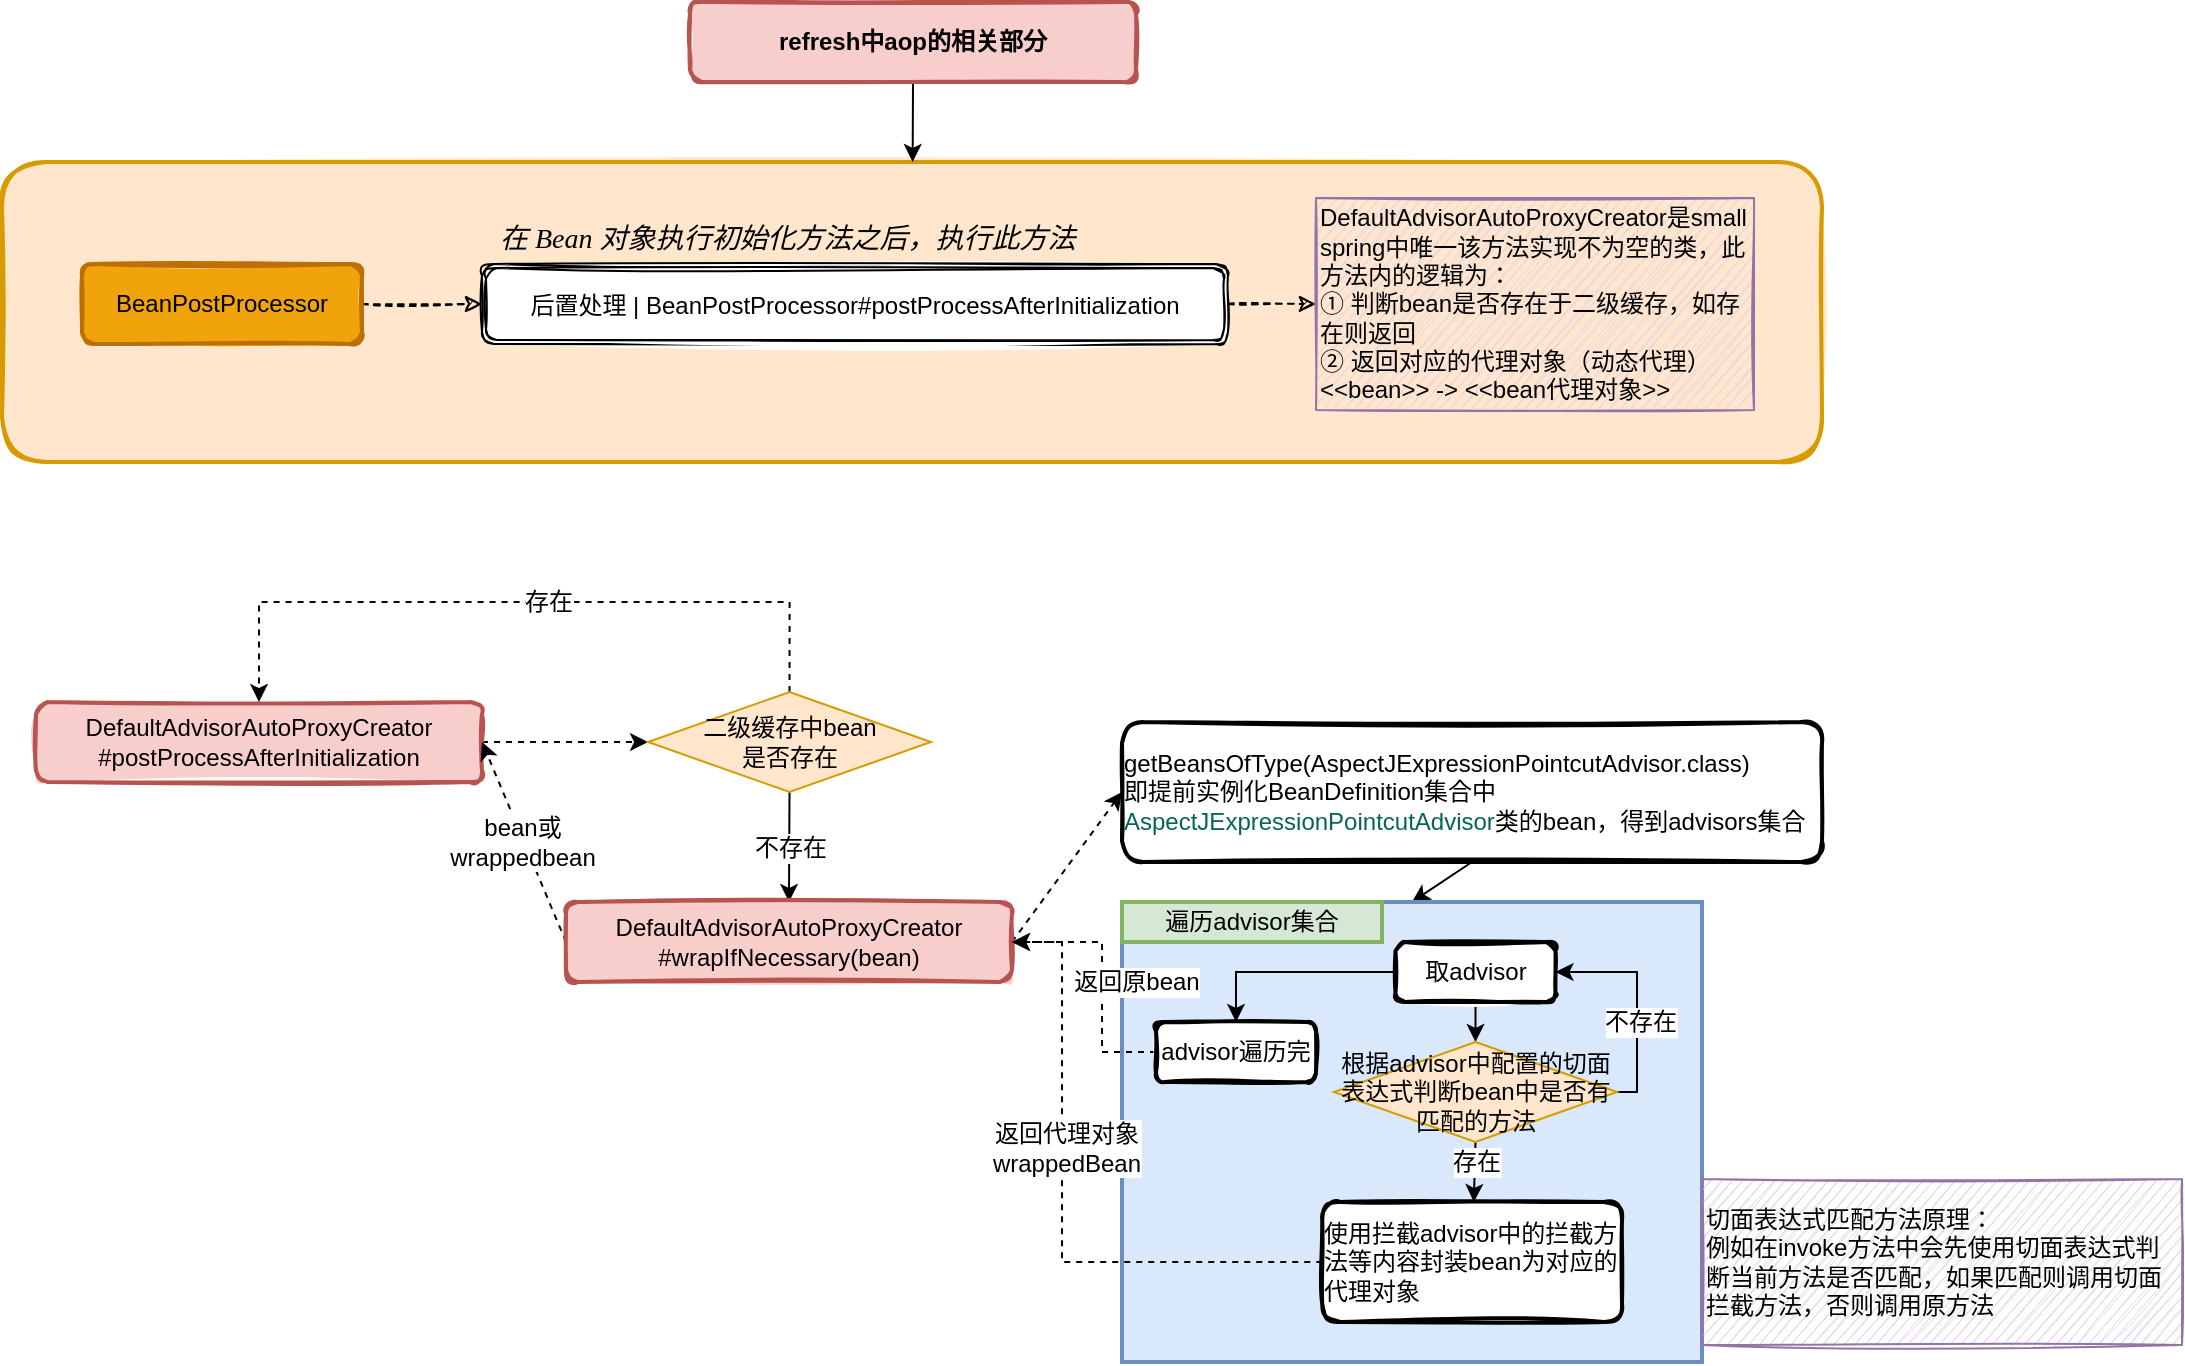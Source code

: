 <mxfile>
    <diagram id="mrYvHIfvpDnxKjZ0bRma" name="第 1 页">
        <mxGraphModel dx="1055" dy="609" grid="1" gridSize="10" guides="1" tooltips="1" connect="1" arrows="1" fold="1" page="1" pageScale="1" pageWidth="827" pageHeight="1169" math="0" shadow="0">
            <root>
                <mxCell id="0"/>
                <mxCell id="1" parent="0"/>
                <mxCell id="10" value="" style="rounded=1;whiteSpace=wrap;html=1;strokeWidth=2;fillWeight=4;hachureGap=8;hachureAngle=45;fillColor=#ffe6cc;sketch=1;fillStyle=solid;strokeColor=#d79b00;" vertex="1" parent="1">
                    <mxGeometry x="20" y="120" width="910" height="150" as="geometry"/>
                </mxCell>
                <mxCell id="11" style="html=1;exitX=0.5;exitY=1;exitDx=0;exitDy=0;" edge="1" parent="1" source="2" target="10">
                    <mxGeometry relative="1" as="geometry"/>
                </mxCell>
                <mxCell id="2" value="&lt;b&gt;refresh中aop的相关部分&lt;/b&gt;" style="rounded=1;whiteSpace=wrap;html=1;strokeWidth=2;fillWeight=4;hachureGap=8;hachureAngle=45;fillColor=#f8cecc;sketch=1;fillStyle=solid;strokeColor=#b85450;" vertex="1" parent="1">
                    <mxGeometry x="364" y="40" width="223" height="40" as="geometry"/>
                </mxCell>
                <mxCell id="3" style="edgeStyle=none;rounded=0;sketch=1;orthogonalLoop=1;jettySize=auto;html=1;exitX=1;exitY=0.5;exitDx=0;exitDy=0;entryX=0;entryY=0.5;entryDx=0;entryDy=0;fontColor=#FFFFFF;dashed=1;" edge="1" parent="1" source="4" target="6">
                    <mxGeometry relative="1" as="geometry"/>
                </mxCell>
                <mxCell id="4" value="&lt;span style=&quot;text-align: left;&quot;&gt;BeanPostProcessor&lt;/span&gt;" style="rounded=1;whiteSpace=wrap;html=1;strokeWidth=2;fillWeight=4;hachureGap=8;hachureAngle=45;fillColor=#f0a30a;sketch=1;fillStyle=solid;strokeColor=#BD7000;fontColor=#000000;" vertex="1" parent="1">
                    <mxGeometry x="60" y="171.0" width="140" height="40" as="geometry"/>
                </mxCell>
                <mxCell id="5" style="edgeStyle=none;sketch=1;html=1;exitX=1;exitY=0.5;exitDx=0;exitDy=0;entryX=0;entryY=0.5;entryDx=0;entryDy=0;dashed=1;" edge="1" parent="1" source="6" target="8">
                    <mxGeometry relative="1" as="geometry"/>
                </mxCell>
                <mxCell id="6" value="&lt;pre style=&quot;font-size: 14px&quot;&gt;&lt;span style=&quot;font-family: &amp;#34;helvetica&amp;#34; ; font-size: 12px&quot;&gt;后置处理 | BeanPostProcessor#postProcessAfterInitialization&lt;/span&gt;&lt;br&gt;&lt;/pre&gt;" style="shape=ext;double=1;rounded=1;whiteSpace=wrap;html=1;shadow=0;labelBackgroundColor=none;sketch=1;gradientDirection=south;" vertex="1" parent="1">
                    <mxGeometry x="260" y="171.0" width="373" height="40" as="geometry"/>
                </mxCell>
                <mxCell id="7" value="&lt;pre style=&quot;font-family: 宋体; font-size: 10.5pt;&quot;&gt;&lt;span style=&quot;font-style: italic;&quot;&gt;在 Bean 对象执行初始化方法之后，执行此方法&lt;/span&gt;&lt;/pre&gt;" style="text;whiteSpace=wrap;html=1;labelBackgroundColor=none;" vertex="1" parent="1">
                    <mxGeometry x="267" y="130.0" width="320" height="60" as="geometry"/>
                </mxCell>
                <mxCell id="8" value="DefaultAdvisorAutoProxyCreator是small spring中唯一该方法实现不为空的类，此方法内的逻辑为：&lt;br&gt;① 判断bean是否存在于二级缓存，如存在则返回&lt;br&gt;② 返回对应的代理对象（动态代理）&lt;br&gt;&amp;lt;&amp;lt;bean&amp;gt;&amp;gt; -&amp;gt; &amp;lt;&amp;lt;bean代理对象&amp;gt;&amp;gt;" style="rounded=0;whiteSpace=wrap;html=1;sketch=1;fillColor=#e1d5e7;strokeColor=#9673a6;fillStyle=hachure;align=left;" vertex="1" parent="1">
                    <mxGeometry x="677" y="138.02" width="219" height="105.95" as="geometry"/>
                </mxCell>
                <mxCell id="18" style="edgeStyle=none;html=1;exitX=1;exitY=0.5;exitDx=0;exitDy=0;entryX=0;entryY=0.5;entryDx=0;entryDy=0;fontColor=#000000;dashed=1;" edge="1" parent="1" source="12" target="15">
                    <mxGeometry relative="1" as="geometry"/>
                </mxCell>
                <mxCell id="12" value="&lt;span style=&quot;text-align: left&quot;&gt;DefaultAdvisorAutoProxyCreator&lt;br&gt;#&lt;/span&gt;&lt;span style=&quot;font-family: &amp;#34;helvetica&amp;#34;&quot;&gt;postProcessAfterInitialization&lt;/span&gt;" style="rounded=1;whiteSpace=wrap;html=1;strokeWidth=2;fillWeight=4;hachureGap=8;hachureAngle=45;fillColor=#f8cecc;sketch=1;fillStyle=solid;strokeColor=#b85450;" vertex="1" parent="1">
                    <mxGeometry x="37" y="390" width="223" height="40" as="geometry"/>
                </mxCell>
                <mxCell id="19" style="edgeStyle=orthogonalEdgeStyle;html=1;exitX=0.5;exitY=0;exitDx=0;exitDy=0;entryX=0.5;entryY=0;entryDx=0;entryDy=0;dashed=1;fontColor=#000000;rounded=0;" edge="1" parent="1" source="15" target="12">
                    <mxGeometry relative="1" as="geometry">
                        <Array as="points">
                            <mxPoint x="414" y="340"/>
                            <mxPoint x="149" y="340"/>
                        </Array>
                    </mxGeometry>
                </mxCell>
                <mxCell id="20" value="&lt;font style=&quot;font-size: 12px&quot;&gt;存在&lt;/font&gt;" style="edgeLabel;html=1;align=center;verticalAlign=middle;resizable=0;points=[];fontColor=#000000;" vertex="1" connectable="0" parent="19">
                    <mxGeometry x="-0.284" y="1" relative="1" as="geometry">
                        <mxPoint x="-37" y="-1" as="offset"/>
                    </mxGeometry>
                </mxCell>
                <mxCell id="21" style="rounded=0;html=1;exitX=0.5;exitY=1;exitDx=0;exitDy=0;fontSize=12;fontColor=#000000;entryX=0.5;entryY=0;entryDx=0;entryDy=0;" edge="1" parent="1" source="15" target="23">
                    <mxGeometry relative="1" as="geometry">
                        <mxPoint x="414" y="500" as="targetPoint"/>
                    </mxGeometry>
                </mxCell>
                <mxCell id="22" value="不存在" style="edgeLabel;html=1;align=center;verticalAlign=middle;resizable=0;points=[];fontSize=12;fontColor=#000000;" vertex="1" connectable="0" parent="21">
                    <mxGeometry x="-0.732" relative="1" as="geometry">
                        <mxPoint y="20" as="offset"/>
                    </mxGeometry>
                </mxCell>
                <mxCell id="15" value="二级缓存中bean&lt;br&gt;是否存在" style="rhombus;whiteSpace=wrap;html=1;fillColor=#ffe6cc;strokeColor=#d79b00;" vertex="1" parent="1">
                    <mxGeometry x="343" y="385" width="141.5" height="50" as="geometry"/>
                </mxCell>
                <mxCell id="25" style="edgeStyle=none;rounded=0;html=1;exitX=1;exitY=0.5;exitDx=0;exitDy=0;entryX=0;entryY=0.5;entryDx=0;entryDy=0;fontSize=12;fontColor=#000000;dashed=1;" edge="1" parent="1" source="23" target="24">
                    <mxGeometry relative="1" as="geometry"/>
                </mxCell>
                <mxCell id="46" style="rounded=0;html=1;exitX=0;exitY=0.5;exitDx=0;exitDy=0;entryX=1;entryY=0.5;entryDx=0;entryDy=0;dashed=1;fontSize=12;fontColor=#000000;" edge="1" parent="1" source="23" target="12">
                    <mxGeometry relative="1" as="geometry"/>
                </mxCell>
                <mxCell id="48" value="bean或&lt;br&gt;wrappedbean" style="edgeLabel;html=1;align=center;verticalAlign=middle;resizable=0;points=[];fontSize=12;fontColor=#000000;" vertex="1" connectable="0" parent="46">
                    <mxGeometry x="-0.237" relative="1" as="geometry">
                        <mxPoint x="-6" y="-12" as="offset"/>
                    </mxGeometry>
                </mxCell>
                <mxCell id="23" value="&lt;span style=&quot;text-align: left&quot;&gt;DefaultAdvisorAutoProxyCreator&lt;br&gt;&lt;div style=&quot;text-align: center&quot;&gt;&lt;span&gt;#&lt;/span&gt;&lt;span style=&quot;text-align: center&quot;&gt;&lt;font face=&quot;helvetica&quot;&gt;wrapIfNecessary(bean)&lt;/font&gt;&lt;/span&gt;&lt;/div&gt;&lt;/span&gt;" style="rounded=1;whiteSpace=wrap;html=1;strokeWidth=2;fillWeight=4;hachureGap=8;hachureAngle=45;fillColor=#f8cecc;sketch=1;fillStyle=solid;strokeColor=#b85450;" vertex="1" parent="1">
                    <mxGeometry x="302" y="490" width="223" height="40" as="geometry"/>
                </mxCell>
                <mxCell id="28" style="edgeStyle=none;rounded=0;html=1;exitX=0.5;exitY=1;exitDx=0;exitDy=0;entryX=0.5;entryY=0;entryDx=0;entryDy=0;fontSize=12;fontColor=#066555;" edge="1" parent="1" source="24" target="26">
                    <mxGeometry relative="1" as="geometry"/>
                </mxCell>
                <mxCell id="24" value="&lt;div style=&quot;text-align: left&quot;&gt;getBeansOfType(AspectJExpressionPointcutAdvisor.class)&lt;/div&gt;&lt;div style=&quot;text-align: left&quot;&gt;即提前实例化BeanDefinition集合中&lt;font color=&quot;#066555&quot;&gt;AspectJExpressionPointcutAdvisor&lt;/font&gt;类的bean，得到advisors集合&lt;/div&gt;" style="rounded=1;whiteSpace=wrap;html=1;strokeWidth=2;fillWeight=4;hachureGap=8;hachureAngle=45;sketch=1;fillStyle=solid;" vertex="1" parent="1">
                    <mxGeometry x="580" y="400" width="350" height="70" as="geometry"/>
                </mxCell>
                <mxCell id="26" value="&lt;div style=&quot;text-align: left&quot;&gt;&lt;br&gt;&lt;/div&gt;" style="rounded=0;whiteSpace=wrap;html=1;strokeWidth=2;fillWeight=4;hachureGap=8;hachureAngle=45;sketch=0;fillStyle=solid;fillColor=#dae8fc;strokeColor=#6c8ebf;" vertex="1" parent="1">
                    <mxGeometry x="580" y="490" width="290" height="230" as="geometry"/>
                </mxCell>
                <mxCell id="27" value="&lt;div style=&quot;text-align: left&quot;&gt;遍历advisor集合&lt;br&gt;&lt;/div&gt;" style="rounded=0;whiteSpace=wrap;html=1;strokeWidth=2;fillWeight=4;hachureGap=8;hachureAngle=45;sketch=0;fillStyle=solid;fillColor=#d5e8d4;strokeColor=#82b366;" vertex="1" parent="1">
                    <mxGeometry x="580" y="490" width="130" height="20" as="geometry"/>
                </mxCell>
                <mxCell id="32" style="edgeStyle=none;rounded=0;html=1;exitX=0.5;exitY=1;exitDx=0;exitDy=0;entryX=0.5;entryY=0;entryDx=0;entryDy=0;fontSize=12;fontColor=#066555;" edge="1" parent="1" source="29" target="30">
                    <mxGeometry relative="1" as="geometry"/>
                </mxCell>
                <mxCell id="40" style="edgeStyle=orthogonalEdgeStyle;rounded=0;html=1;exitX=0;exitY=0.5;exitDx=0;exitDy=0;entryX=0.5;entryY=0;entryDx=0;entryDy=0;fontSize=12;fontColor=#000000;" edge="1" parent="1" source="29" target="39">
                    <mxGeometry relative="1" as="geometry"/>
                </mxCell>
                <mxCell id="29" value="&lt;div style=&quot;text-align: left&quot;&gt;取advisor&lt;/div&gt;" style="rounded=1;whiteSpace=wrap;html=1;strokeWidth=2;fillWeight=4;hachureGap=8;hachureAngle=45;sketch=1;fillStyle=solid;" vertex="1" parent="1">
                    <mxGeometry x="716.75" y="510" width="80" height="30" as="geometry"/>
                </mxCell>
                <mxCell id="33" style="edgeStyle=orthogonalEdgeStyle;rounded=0;html=1;exitX=1;exitY=0.5;exitDx=0;exitDy=0;entryX=1;entryY=0.5;entryDx=0;entryDy=0;fontSize=12;fontColor=#066555;" edge="1" parent="1" source="30" target="29">
                    <mxGeometry relative="1" as="geometry"/>
                </mxCell>
                <mxCell id="34" value="&lt;font color=&quot;#000000&quot;&gt;不存在&lt;/font&gt;" style="edgeLabel;html=1;align=center;verticalAlign=middle;resizable=0;points=[];fontSize=12;fontColor=#066555;labelBackgroundColor=default;" vertex="1" connectable="0" parent="33">
                    <mxGeometry x="0.024" y="-1" relative="1" as="geometry">
                        <mxPoint y="11" as="offset"/>
                    </mxGeometry>
                </mxCell>
                <mxCell id="36" style="rounded=0;html=1;exitX=0.5;exitY=1;exitDx=0;exitDy=0;fontSize=12;fontColor=#000000;" edge="1" parent="1" source="30" target="35">
                    <mxGeometry relative="1" as="geometry"/>
                </mxCell>
                <mxCell id="37" value="存在" style="edgeLabel;html=1;align=center;verticalAlign=middle;resizable=0;points=[];fontSize=12;fontColor=#000000;" vertex="1" connectable="0" parent="36">
                    <mxGeometry x="-0.482" y="2" relative="1" as="geometry">
                        <mxPoint x="-2" y="2" as="offset"/>
                    </mxGeometry>
                </mxCell>
                <mxCell id="30" value="根据advisor中配置的切面表达式判断bean中是否有匹配的方法" style="rhombus;whiteSpace=wrap;html=1;fillColor=#ffe6cc;strokeColor=#d79b00;" vertex="1" parent="1">
                    <mxGeometry x="686" y="560" width="141.5" height="50" as="geometry"/>
                </mxCell>
                <mxCell id="43" style="edgeStyle=orthogonalEdgeStyle;rounded=0;html=1;exitX=0;exitY=0.5;exitDx=0;exitDy=0;entryX=1;entryY=0.5;entryDx=0;entryDy=0;dashed=1;fontSize=12;fontColor=#000000;" edge="1" parent="1" source="35" target="23">
                    <mxGeometry relative="1" as="geometry">
                        <Array as="points">
                            <mxPoint x="550" y="670"/>
                            <mxPoint x="550" y="510"/>
                        </Array>
                    </mxGeometry>
                </mxCell>
                <mxCell id="45" value="返回代理对象&lt;br&gt;wrappedBean" style="edgeLabel;html=1;align=center;verticalAlign=middle;resizable=0;points=[];fontSize=12;fontColor=#000000;" vertex="1" connectable="0" parent="43">
                    <mxGeometry x="0.189" y="-2" relative="1" as="geometry">
                        <mxPoint as="offset"/>
                    </mxGeometry>
                </mxCell>
                <mxCell id="35" value="&lt;div style=&quot;text-align: left&quot;&gt;使用拦截advisor中的拦截方法等内容封装bean为对应的代理对象&lt;/div&gt;" style="rounded=1;whiteSpace=wrap;html=1;strokeWidth=2;fillWeight=4;hachureGap=8;hachureAngle=45;sketch=1;fillStyle=solid;" vertex="1" parent="1">
                    <mxGeometry x="680.13" y="640" width="149.87" height="60" as="geometry"/>
                </mxCell>
                <mxCell id="41" style="rounded=0;html=1;exitX=0;exitY=0.5;exitDx=0;exitDy=0;entryX=1;entryY=0.5;entryDx=0;entryDy=0;fontSize=12;fontColor=#000000;dashed=1;edgeStyle=orthogonalEdgeStyle;" edge="1" parent="1" source="39" target="23">
                    <mxGeometry relative="1" as="geometry">
                        <Array as="points">
                            <mxPoint x="570" y="565"/>
                            <mxPoint x="570" y="510"/>
                        </Array>
                    </mxGeometry>
                </mxCell>
                <mxCell id="42" value="返回原bean" style="edgeLabel;html=1;align=center;verticalAlign=middle;resizable=0;points=[];fontSize=12;fontColor=#000000;" vertex="1" connectable="0" parent="41">
                    <mxGeometry x="-0.249" y="-1" relative="1" as="geometry">
                        <mxPoint x="16" y="-15" as="offset"/>
                    </mxGeometry>
                </mxCell>
                <mxCell id="39" value="&lt;div style=&quot;text-align: left&quot;&gt;advisor遍历完&lt;/div&gt;" style="rounded=1;whiteSpace=wrap;html=1;strokeWidth=2;fillWeight=4;hachureGap=8;hachureAngle=45;sketch=1;fillStyle=solid;" vertex="1" parent="1">
                    <mxGeometry x="597" y="550" width="80" height="30" as="geometry"/>
                </mxCell>
                <mxCell id="49" value="切面表达式匹配方法原理：&lt;br&gt;例如在invoke方法中会先使用切面表达式判断当前方法是否匹配，如果匹配则调用切面拦截方法，否则调用原方法" style="rounded=0;whiteSpace=wrap;html=1;sketch=1;fillColor=#e1d5e7;strokeColor=#9673a6;fillStyle=hachure;align=left;" vertex="1" parent="1">
                    <mxGeometry x="870" y="628.51" width="240" height="82.98" as="geometry"/>
                </mxCell>
            </root>
        </mxGraphModel>
    </diagram>
</mxfile>